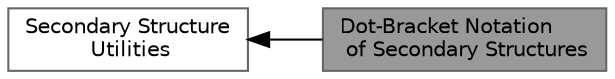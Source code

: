digraph "Dot-Bracket Notation of Secondary Structures"
{
 // INTERACTIVE_SVG=YES
 // LATEX_PDF_SIZE
  bgcolor="transparent";
  edge [fontname=Helvetica,fontsize=10,labelfontname=Helvetica,labelfontsize=10];
  node [fontname=Helvetica,fontsize=10,shape=box,height=0.2,width=0.4];
  rankdir=LR;
  Node2 [label="Secondary Structure\l Utilities",height=0.2,width=0.4,color="grey40", fillcolor="white", style="filled",URL="$group__struct__utils.html",tooltip="Functions to create, parse, convert, manipulate, and compare secondary structure representations."];
  Node1 [label="Dot-Bracket Notation\l of Secondary Structures",height=0.2,width=0.4,color="gray40", fillcolor="grey60", style="filled", fontcolor="black",tooltip="The Dot-Bracket notation as introduced already in the early times of the ViennaRNA Package denotes ba..."];
  Node2->Node1 [shape=plaintext, dir="back", style="solid"];
}
